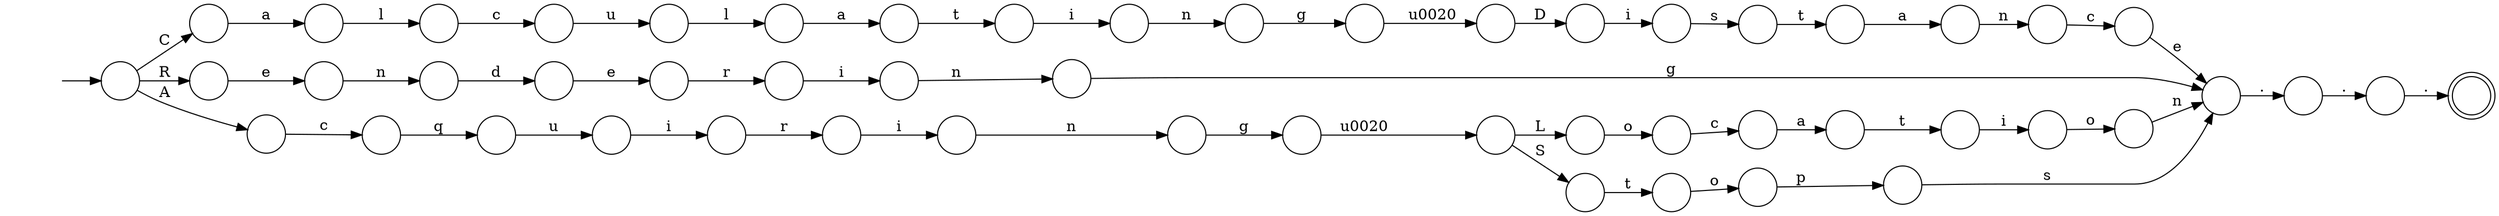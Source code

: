 digraph Automaton {
  rankdir = LR;
  0 [shape=doublecircle,label=""];
  1 [shape=circle,label=""];
  1 -> 42 [label="r"]
  2 [shape=circle,label=""];
  2 -> 0 [label="."]
  3 [shape=circle,label=""];
  3 -> 23 [label="c"]
  4 [shape=circle,label=""];
  4 -> 43 [label="d"]
  5 [shape=circle,label=""];
  5 -> 29 [label="s"]
  6 [shape=circle,label=""];
  6 -> 18 [label="c"]
  7 [shape=circle,label=""];
  7 -> 10 [label="l"]
  8 [shape=circle,label=""];
  8 -> 20 [label="a"]
  9 [shape=circle,label=""];
  9 -> 27 [label="g"]
  10 [shape=circle,label=""];
  10 -> 39 [label="a"]
  11 [shape=circle,label=""];
  11 -> 26 [label="a"]
  12 [shape=circle,label=""];
  12 -> 3 [label="o"]
  13 [shape=circle,label=""];
  13 -> 47 [label="n"]
  14 [shape=circle,label=""];
  14 -> 24 [label="r"]
  15 [shape=circle,label=""];
  15 -> 16 [label="o"]
  16 [shape=circle,label=""];
  16 -> 5 [label="p"]
  17 [shape=circle,label=""];
  17 -> 7 [label="u"]
  18 [shape=circle,label=""];
  18 -> 29 [label="e"]
  19 [shape=circle,label=""];
  19 -> 29 [label="g"]
  20 [shape=circle,label=""];
  20 -> 6 [label="n"]
  21 [shape=circle,label=""];
  21 -> 1 [label="i"]
  22 [shape=circle,label=""];
  22 -> 45 [label="\u0020"]
  23 [shape=circle,label=""];
  23 -> 30 [label="a"]
  24 [shape=circle,label=""];
  24 -> 37 [label="i"]
  25 [shape=circle,label=""];
  25 -> 35 [label="e"]
  26 [shape=circle,label=""];
  26 -> 46 [label="l"]
  27 [shape=circle,label=""];
  27 -> 50 [label="\u0020"]
  28 [shape=circle,label=""];
  28 -> 8 [label="t"]
  29 [shape=circle,label=""];
  29 -> 40 [label="."]
  30 [shape=circle,label=""];
  30 -> 38 [label="t"]
  31 [shape=circle,label=""];
  31 -> 21 [label="u"]
  32 [shape=circle,label=""];
  32 -> 36 [label="i"]
  33 [shape=circle,label=""];
  33 -> 44 [label="i"]
  34 [shape=circle,label=""];
  34 -> 51 [label="o"]
  35 [shape=circle,label=""];
  35 -> 4 [label="n"]
  36 [shape=circle,label=""];
  36 -> 9 [label="n"]
  37 [shape=circle,label=""];
  37 -> 19 [label="n"]
  38 [shape=circle,label=""];
  38 -> 34 [label="i"]
  39 [shape=circle,label=""];
  39 -> 32 [label="t"]
  40 [shape=circle,label=""];
  40 -> 2 [label="."]
  41 [shape=circle,label=""];
  41 -> 15 [label="t"]
  42 [shape=circle,label=""];
  42 -> 13 [label="i"]
  43 [shape=circle,label=""];
  43 -> 14 [label="e"]
  44 [shape=circle,label=""];
  44 -> 28 [label="s"]
  45 [shape=circle,label=""];
  45 -> 41 [label="S"]
  45 -> 12 [label="L"]
  46 [shape=circle,label=""];
  46 -> 17 [label="c"]
  47 [shape=circle,label=""];
  47 -> 22 [label="g"]
  48 [shape=circle,label=""];
  initial [shape=plaintext,label=""];
  initial -> 48
  48 -> 25 [label="R"]
  48 -> 52 [label="A"]
  48 -> 11 [label="C"]
  49 [shape=circle,label=""];
  49 -> 31 [label="q"]
  50 [shape=circle,label=""];
  50 -> 33 [label="D"]
  51 [shape=circle,label=""];
  51 -> 29 [label="n"]
  52 [shape=circle,label=""];
  52 -> 49 [label="c"]
}
